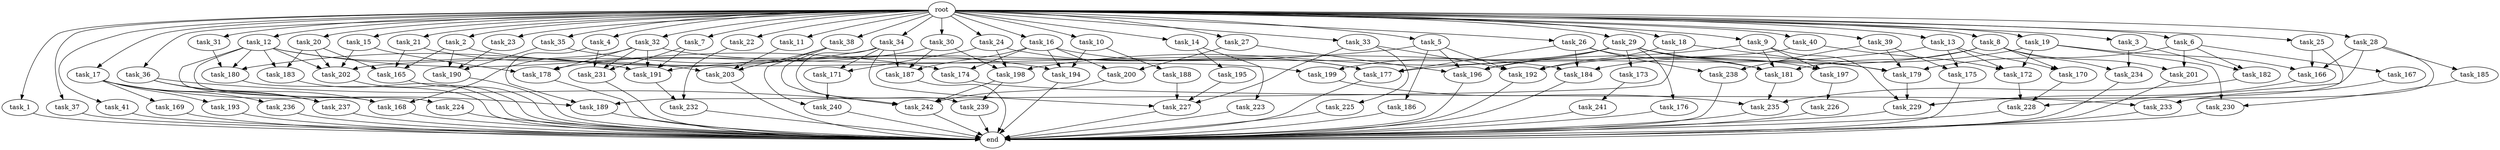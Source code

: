 digraph G {
  root [size="0.000000"];
  task_1 [size="10.240000"];
  task_2 [size="10.240000"];
  task_3 [size="10.240000"];
  task_4 [size="10.240000"];
  task_5 [size="10.240000"];
  task_6 [size="10.240000"];
  task_7 [size="10.240000"];
  task_8 [size="10.240000"];
  task_9 [size="10.240000"];
  task_10 [size="10.240000"];
  task_11 [size="10.240000"];
  task_12 [size="10.240000"];
  task_13 [size="10.240000"];
  task_14 [size="10.240000"];
  task_15 [size="10.240000"];
  task_16 [size="10.240000"];
  task_17 [size="10.240000"];
  task_18 [size="10.240000"];
  task_19 [size="10.240000"];
  task_20 [size="10.240000"];
  task_21 [size="10.240000"];
  task_22 [size="10.240000"];
  task_23 [size="10.240000"];
  task_24 [size="10.240000"];
  task_25 [size="10.240000"];
  task_26 [size="10.240000"];
  task_27 [size="10.240000"];
  task_28 [size="10.240000"];
  task_29 [size="10.240000"];
  task_30 [size="10.240000"];
  task_31 [size="10.240000"];
  task_32 [size="10.240000"];
  task_33 [size="10.240000"];
  task_34 [size="10.240000"];
  task_35 [size="10.240000"];
  task_36 [size="10.240000"];
  task_37 [size="10.240000"];
  task_38 [size="10.240000"];
  task_39 [size="10.240000"];
  task_40 [size="10.240000"];
  task_41 [size="10.240000"];
  task_165 [size="11252814315.520000"];
  task_166 [size="13314398617.600000"];
  task_167 [size="3092376453.120000"];
  task_168 [size="12197707120.639999"];
  task_169 [size="2147483648.000000"];
  task_170 [size="9105330667.520000"];
  task_171 [size="6270652252.160000"];
  task_172 [size="12884901888.000000"];
  task_173 [size="4209067950.080000"];
  task_174 [size="4466765987.840000"];
  task_175 [size="9105330667.520000"];
  task_176 [size="4209067950.080000"];
  task_177 [size="9363028705.280001"];
  task_178 [size="12197707120.639999"];
  task_179 [size="15032385536.000000"];
  task_180 [size="6012954214.400001"];
  task_181 [size="12884901888.000000"];
  task_182 [size="8589934592.000000"];
  task_183 [size="5239860101.120000"];
  task_184 [size="4638564679.680000"];
  task_185 [size="4209067950.080000"];
  task_186 [size="8589934592.000000"];
  task_187 [size="5239860101.120000"];
  task_188 [size="343597383.680000"];
  task_189 [size="11510512353.280001"];
  task_190 [size="8504035246.080000"];
  task_191 [size="27230092656.639999"];
  task_192 [size="23278722744.320000"];
  task_193 [size="2147483648.000000"];
  task_194 [size="3865470566.400000"];
  task_195 [size="8589934592.000000"];
  task_196 [size="17265768529.920002"];
  task_197 [size="5583457484.800000"];
  task_198 [size="12799002542.080000"];
  task_199 [size="11166914969.600000"];
  task_200 [size="4466765987.840000"];
  task_201 [size="10050223472.639999"];
  task_202 [size="15977278341.120001"];
  task_203 [size="17952963297.279999"];
  task_223 [size="8589934592.000000"];
  task_224 [size="3092376453.120000"];
  task_225 [size="6957847019.520000"];
  task_226 [size="773094113.280000"];
  task_227 [size="12283606466.559999"];
  task_228 [size="16922171146.240000"];
  task_229 [size="22763326668.799999"];
  task_230 [size="6356551598.080000"];
  task_231 [size="24137716203.520000"];
  task_232 [size="9964324126.719999"];
  task_233 [size="11510512353.280001"];
  task_234 [size="12455405158.400000"];
  task_235 [size="18554258718.720001"];
  task_236 [size="2147483648.000000"];
  task_237 [size="4294967296.000000"];
  task_238 [size="7301444403.200000"];
  task_239 [size="3865470566.400000"];
  task_240 [size="6270652252.160000"];
  task_241 [size="3092376453.120000"];
  task_242 [size="13829794693.120001"];
  end [size="0.000000"];

  root -> task_1 [size="1.000000"];
  root -> task_2 [size="1.000000"];
  root -> task_3 [size="1.000000"];
  root -> task_4 [size="1.000000"];
  root -> task_5 [size="1.000000"];
  root -> task_6 [size="1.000000"];
  root -> task_7 [size="1.000000"];
  root -> task_8 [size="1.000000"];
  root -> task_9 [size="1.000000"];
  root -> task_10 [size="1.000000"];
  root -> task_11 [size="1.000000"];
  root -> task_12 [size="1.000000"];
  root -> task_13 [size="1.000000"];
  root -> task_14 [size="1.000000"];
  root -> task_15 [size="1.000000"];
  root -> task_16 [size="1.000000"];
  root -> task_17 [size="1.000000"];
  root -> task_18 [size="1.000000"];
  root -> task_19 [size="1.000000"];
  root -> task_20 [size="1.000000"];
  root -> task_21 [size="1.000000"];
  root -> task_22 [size="1.000000"];
  root -> task_23 [size="1.000000"];
  root -> task_24 [size="1.000000"];
  root -> task_25 [size="1.000000"];
  root -> task_26 [size="1.000000"];
  root -> task_27 [size="1.000000"];
  root -> task_28 [size="1.000000"];
  root -> task_29 [size="1.000000"];
  root -> task_30 [size="1.000000"];
  root -> task_31 [size="1.000000"];
  root -> task_32 [size="1.000000"];
  root -> task_33 [size="1.000000"];
  root -> task_34 [size="1.000000"];
  root -> task_35 [size="1.000000"];
  root -> task_36 [size="1.000000"];
  root -> task_37 [size="1.000000"];
  root -> task_38 [size="1.000000"];
  root -> task_39 [size="1.000000"];
  root -> task_40 [size="1.000000"];
  root -> task_41 [size="1.000000"];
  task_1 -> end [size="1.000000"];
  task_2 -> task_165 [size="209715200.000000"];
  task_2 -> task_184 [size="209715200.000000"];
  task_2 -> task_190 [size="209715200.000000"];
  task_3 -> task_182 [size="536870912.000000"];
  task_3 -> task_234 [size="536870912.000000"];
  task_4 -> task_189 [size="838860800.000000"];
  task_4 -> task_231 [size="838860800.000000"];
  task_5 -> task_186 [size="838860800.000000"];
  task_5 -> task_191 [size="838860800.000000"];
  task_5 -> task_192 [size="838860800.000000"];
  task_5 -> task_196 [size="838860800.000000"];
  task_6 -> task_167 [size="301989888.000000"];
  task_6 -> task_179 [size="301989888.000000"];
  task_6 -> task_182 [size="301989888.000000"];
  task_6 -> task_201 [size="301989888.000000"];
  task_7 -> task_191 [size="838860800.000000"];
  task_7 -> task_231 [size="838860800.000000"];
  task_8 -> task_170 [size="679477248.000000"];
  task_8 -> task_181 [size="679477248.000000"];
  task_8 -> task_192 [size="679477248.000000"];
  task_8 -> task_201 [size="679477248.000000"];
  task_8 -> task_234 [size="679477248.000000"];
  task_9 -> task_181 [size="134217728.000000"];
  task_9 -> task_196 [size="134217728.000000"];
  task_9 -> task_197 [size="134217728.000000"];
  task_9 -> task_229 [size="134217728.000000"];
  task_10 -> task_188 [size="33554432.000000"];
  task_10 -> task_194 [size="33554432.000000"];
  task_11 -> task_203 [size="536870912.000000"];
  task_12 -> task_168 [size="301989888.000000"];
  task_12 -> task_174 [size="301989888.000000"];
  task_12 -> task_180 [size="301989888.000000"];
  task_12 -> task_183 [size="301989888.000000"];
  task_12 -> task_191 [size="301989888.000000"];
  task_12 -> task_202 [size="301989888.000000"];
  task_12 -> task_224 [size="301989888.000000"];
  task_13 -> task_170 [size="209715200.000000"];
  task_13 -> task_172 [size="209715200.000000"];
  task_13 -> task_175 [size="209715200.000000"];
  task_13 -> task_177 [size="209715200.000000"];
  task_14 -> task_195 [size="838860800.000000"];
  task_14 -> task_223 [size="838860800.000000"];
  task_15 -> task_178 [size="209715200.000000"];
  task_15 -> task_202 [size="209715200.000000"];
  task_16 -> task_174 [size="134217728.000000"];
  task_16 -> task_177 [size="134217728.000000"];
  task_16 -> task_187 [size="134217728.000000"];
  task_16 -> task_194 [size="134217728.000000"];
  task_16 -> task_200 [size="134217728.000000"];
  task_17 -> task_169 [size="209715200.000000"];
  task_17 -> task_189 [size="209715200.000000"];
  task_17 -> task_193 [size="209715200.000000"];
  task_17 -> task_236 [size="209715200.000000"];
  task_17 -> task_237 [size="209715200.000000"];
  task_18 -> task_179 [size="75497472.000000"];
  task_18 -> task_189 [size="75497472.000000"];
  task_18 -> task_192 [size="75497472.000000"];
  task_19 -> task_166 [size="209715200.000000"];
  task_19 -> task_172 [size="209715200.000000"];
  task_19 -> task_184 [size="209715200.000000"];
  task_19 -> task_230 [size="209715200.000000"];
  task_20 -> task_165 [size="209715200.000000"];
  task_20 -> task_183 [size="209715200.000000"];
  task_20 -> task_202 [size="209715200.000000"];
  task_21 -> task_165 [size="679477248.000000"];
  task_21 -> task_203 [size="679477248.000000"];
  task_22 -> task_232 [size="134217728.000000"];
  task_23 -> task_190 [size="411041792.000000"];
  task_24 -> task_171 [size="536870912.000000"];
  task_24 -> task_177 [size="536870912.000000"];
  task_24 -> task_198 [size="536870912.000000"];
  task_25 -> task_166 [size="679477248.000000"];
  task_25 -> task_228 [size="679477248.000000"];
  task_26 -> task_177 [size="33554432.000000"];
  task_26 -> task_181 [size="33554432.000000"];
  task_26 -> task_184 [size="33554432.000000"];
  task_26 -> task_238 [size="33554432.000000"];
  task_27 -> task_196 [size="301989888.000000"];
  task_27 -> task_200 [size="301989888.000000"];
  task_28 -> task_166 [size="411041792.000000"];
  task_28 -> task_185 [size="411041792.000000"];
  task_28 -> task_229 [size="411041792.000000"];
  task_28 -> task_233 [size="411041792.000000"];
  task_29 -> task_173 [size="411041792.000000"];
  task_29 -> task_176 [size="411041792.000000"];
  task_29 -> task_179 [size="411041792.000000"];
  task_29 -> task_181 [size="411041792.000000"];
  task_29 -> task_196 [size="411041792.000000"];
  task_29 -> task_197 [size="411041792.000000"];
  task_29 -> task_198 [size="411041792.000000"];
  task_29 -> task_199 [size="411041792.000000"];
  task_30 -> task_178 [size="301989888.000000"];
  task_30 -> task_187 [size="301989888.000000"];
  task_30 -> task_198 [size="301989888.000000"];
  task_31 -> task_180 [size="209715200.000000"];
  task_32 -> task_168 [size="679477248.000000"];
  task_32 -> task_178 [size="679477248.000000"];
  task_32 -> task_191 [size="679477248.000000"];
  task_32 -> task_199 [size="679477248.000000"];
  task_32 -> task_231 [size="679477248.000000"];
  task_33 -> task_192 [size="679477248.000000"];
  task_33 -> task_225 [size="679477248.000000"];
  task_33 -> task_227 [size="679477248.000000"];
  task_34 -> task_171 [size="75497472.000000"];
  task_34 -> task_180 [size="75497472.000000"];
  task_34 -> task_187 [size="75497472.000000"];
  task_34 -> task_227 [size="75497472.000000"];
  task_34 -> task_239 [size="75497472.000000"];
  task_35 -> task_190 [size="209715200.000000"];
  task_35 -> task_194 [size="209715200.000000"];
  task_36 -> task_168 [size="209715200.000000"];
  task_36 -> task_237 [size="209715200.000000"];
  task_36 -> task_242 [size="209715200.000000"];
  task_37 -> end [size="1.000000"];
  task_38 -> task_203 [size="536870912.000000"];
  task_38 -> task_240 [size="536870912.000000"];
  task_38 -> task_242 [size="536870912.000000"];
  task_39 -> task_175 [size="679477248.000000"];
  task_39 -> task_179 [size="679477248.000000"];
  task_39 -> task_238 [size="679477248.000000"];
  task_40 -> task_172 [size="838860800.000000"];
  task_40 -> task_202 [size="838860800.000000"];
  task_41 -> end [size="1.000000"];
  task_165 -> end [size="1.000000"];
  task_166 -> task_229 [size="838860800.000000"];
  task_167 -> task_233 [size="301989888.000000"];
  task_168 -> end [size="1.000000"];
  task_169 -> end [size="1.000000"];
  task_170 -> task_228 [size="134217728.000000"];
  task_171 -> task_240 [size="75497472.000000"];
  task_172 -> task_228 [size="838860800.000000"];
  task_173 -> task_241 [size="301989888.000000"];
  task_174 -> task_233 [size="411041792.000000"];
  task_175 -> end [size="1.000000"];
  task_176 -> end [size="1.000000"];
  task_177 -> end [size="1.000000"];
  task_178 -> end [size="1.000000"];
  task_179 -> task_229 [size="838860800.000000"];
  task_180 -> end [size="1.000000"];
  task_181 -> task_235 [size="838860800.000000"];
  task_182 -> task_235 [size="838860800.000000"];
  task_183 -> end [size="1.000000"];
  task_184 -> end [size="1.000000"];
  task_185 -> task_230 [size="411041792.000000"];
  task_186 -> end [size="1.000000"];
  task_187 -> end [size="1.000000"];
  task_188 -> task_227 [size="411041792.000000"];
  task_189 -> end [size="1.000000"];
  task_190 -> end [size="1.000000"];
  task_191 -> task_232 [size="838860800.000000"];
  task_192 -> end [size="1.000000"];
  task_193 -> end [size="1.000000"];
  task_194 -> end [size="1.000000"];
  task_195 -> task_227 [size="33554432.000000"];
  task_196 -> end [size="1.000000"];
  task_197 -> task_226 [size="75497472.000000"];
  task_198 -> task_239 [size="301989888.000000"];
  task_198 -> task_242 [size="301989888.000000"];
  task_199 -> task_235 [size="134217728.000000"];
  task_200 -> task_242 [size="301989888.000000"];
  task_201 -> end [size="1.000000"];
  task_202 -> end [size="1.000000"];
  task_203 -> end [size="1.000000"];
  task_223 -> end [size="1.000000"];
  task_224 -> end [size="1.000000"];
  task_225 -> end [size="1.000000"];
  task_226 -> end [size="1.000000"];
  task_227 -> end [size="1.000000"];
  task_228 -> end [size="1.000000"];
  task_229 -> end [size="1.000000"];
  task_230 -> end [size="1.000000"];
  task_231 -> end [size="1.000000"];
  task_232 -> end [size="1.000000"];
  task_233 -> end [size="1.000000"];
  task_234 -> end [size="1.000000"];
  task_235 -> end [size="1.000000"];
  task_236 -> end [size="1.000000"];
  task_237 -> end [size="1.000000"];
  task_238 -> end [size="1.000000"];
  task_239 -> end [size="1.000000"];
  task_240 -> end [size="1.000000"];
  task_241 -> end [size="1.000000"];
  task_242 -> end [size="1.000000"];
}
